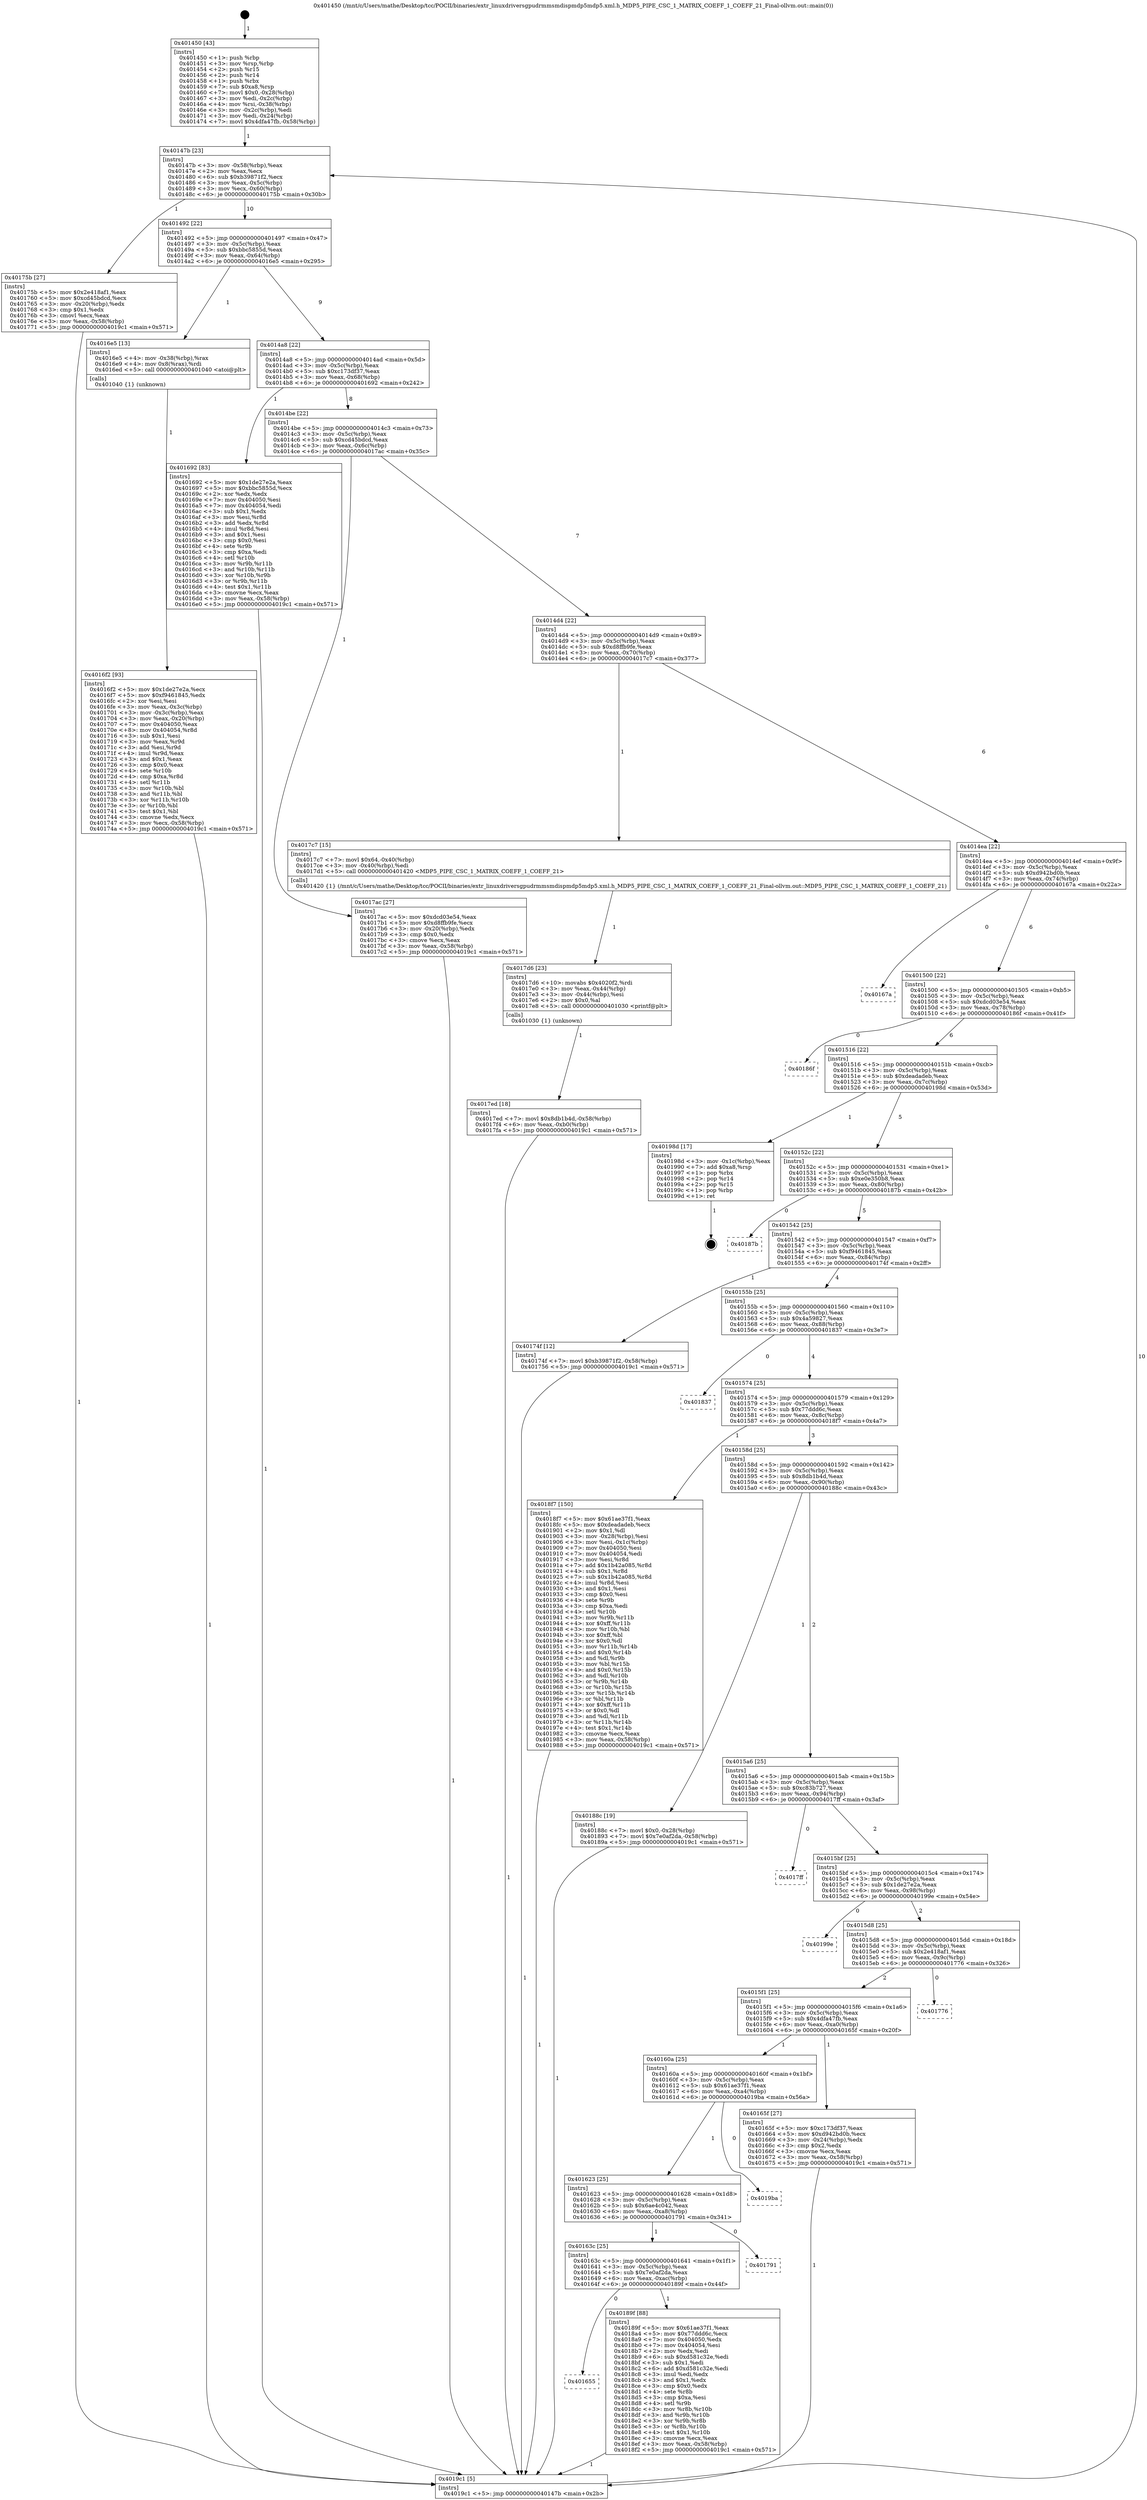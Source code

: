 digraph "0x401450" {
  label = "0x401450 (/mnt/c/Users/mathe/Desktop/tcc/POCII/binaries/extr_linuxdriversgpudrmmsmdispmdp5mdp5.xml.h_MDP5_PIPE_CSC_1_MATRIX_COEFF_1_COEFF_21_Final-ollvm.out::main(0))"
  labelloc = "t"
  node[shape=record]

  Entry [label="",width=0.3,height=0.3,shape=circle,fillcolor=black,style=filled]
  "0x40147b" [label="{
     0x40147b [23]\l
     | [instrs]\l
     &nbsp;&nbsp;0x40147b \<+3\>: mov -0x58(%rbp),%eax\l
     &nbsp;&nbsp;0x40147e \<+2\>: mov %eax,%ecx\l
     &nbsp;&nbsp;0x401480 \<+6\>: sub $0xb39871f2,%ecx\l
     &nbsp;&nbsp;0x401486 \<+3\>: mov %eax,-0x5c(%rbp)\l
     &nbsp;&nbsp;0x401489 \<+3\>: mov %ecx,-0x60(%rbp)\l
     &nbsp;&nbsp;0x40148c \<+6\>: je 000000000040175b \<main+0x30b\>\l
  }"]
  "0x40175b" [label="{
     0x40175b [27]\l
     | [instrs]\l
     &nbsp;&nbsp;0x40175b \<+5\>: mov $0x2e418af1,%eax\l
     &nbsp;&nbsp;0x401760 \<+5\>: mov $0xcd45bdcd,%ecx\l
     &nbsp;&nbsp;0x401765 \<+3\>: mov -0x20(%rbp),%edx\l
     &nbsp;&nbsp;0x401768 \<+3\>: cmp $0x1,%edx\l
     &nbsp;&nbsp;0x40176b \<+3\>: cmovl %ecx,%eax\l
     &nbsp;&nbsp;0x40176e \<+3\>: mov %eax,-0x58(%rbp)\l
     &nbsp;&nbsp;0x401771 \<+5\>: jmp 00000000004019c1 \<main+0x571\>\l
  }"]
  "0x401492" [label="{
     0x401492 [22]\l
     | [instrs]\l
     &nbsp;&nbsp;0x401492 \<+5\>: jmp 0000000000401497 \<main+0x47\>\l
     &nbsp;&nbsp;0x401497 \<+3\>: mov -0x5c(%rbp),%eax\l
     &nbsp;&nbsp;0x40149a \<+5\>: sub $0xbbc5855d,%eax\l
     &nbsp;&nbsp;0x40149f \<+3\>: mov %eax,-0x64(%rbp)\l
     &nbsp;&nbsp;0x4014a2 \<+6\>: je 00000000004016e5 \<main+0x295\>\l
  }"]
  Exit [label="",width=0.3,height=0.3,shape=circle,fillcolor=black,style=filled,peripheries=2]
  "0x4016e5" [label="{
     0x4016e5 [13]\l
     | [instrs]\l
     &nbsp;&nbsp;0x4016e5 \<+4\>: mov -0x38(%rbp),%rax\l
     &nbsp;&nbsp;0x4016e9 \<+4\>: mov 0x8(%rax),%rdi\l
     &nbsp;&nbsp;0x4016ed \<+5\>: call 0000000000401040 \<atoi@plt\>\l
     | [calls]\l
     &nbsp;&nbsp;0x401040 \{1\} (unknown)\l
  }"]
  "0x4014a8" [label="{
     0x4014a8 [22]\l
     | [instrs]\l
     &nbsp;&nbsp;0x4014a8 \<+5\>: jmp 00000000004014ad \<main+0x5d\>\l
     &nbsp;&nbsp;0x4014ad \<+3\>: mov -0x5c(%rbp),%eax\l
     &nbsp;&nbsp;0x4014b0 \<+5\>: sub $0xc173df37,%eax\l
     &nbsp;&nbsp;0x4014b5 \<+3\>: mov %eax,-0x68(%rbp)\l
     &nbsp;&nbsp;0x4014b8 \<+6\>: je 0000000000401692 \<main+0x242\>\l
  }"]
  "0x401655" [label="{
     0x401655\l
  }", style=dashed]
  "0x401692" [label="{
     0x401692 [83]\l
     | [instrs]\l
     &nbsp;&nbsp;0x401692 \<+5\>: mov $0x1de27e2a,%eax\l
     &nbsp;&nbsp;0x401697 \<+5\>: mov $0xbbc5855d,%ecx\l
     &nbsp;&nbsp;0x40169c \<+2\>: xor %edx,%edx\l
     &nbsp;&nbsp;0x40169e \<+7\>: mov 0x404050,%esi\l
     &nbsp;&nbsp;0x4016a5 \<+7\>: mov 0x404054,%edi\l
     &nbsp;&nbsp;0x4016ac \<+3\>: sub $0x1,%edx\l
     &nbsp;&nbsp;0x4016af \<+3\>: mov %esi,%r8d\l
     &nbsp;&nbsp;0x4016b2 \<+3\>: add %edx,%r8d\l
     &nbsp;&nbsp;0x4016b5 \<+4\>: imul %r8d,%esi\l
     &nbsp;&nbsp;0x4016b9 \<+3\>: and $0x1,%esi\l
     &nbsp;&nbsp;0x4016bc \<+3\>: cmp $0x0,%esi\l
     &nbsp;&nbsp;0x4016bf \<+4\>: sete %r9b\l
     &nbsp;&nbsp;0x4016c3 \<+3\>: cmp $0xa,%edi\l
     &nbsp;&nbsp;0x4016c6 \<+4\>: setl %r10b\l
     &nbsp;&nbsp;0x4016ca \<+3\>: mov %r9b,%r11b\l
     &nbsp;&nbsp;0x4016cd \<+3\>: and %r10b,%r11b\l
     &nbsp;&nbsp;0x4016d0 \<+3\>: xor %r10b,%r9b\l
     &nbsp;&nbsp;0x4016d3 \<+3\>: or %r9b,%r11b\l
     &nbsp;&nbsp;0x4016d6 \<+4\>: test $0x1,%r11b\l
     &nbsp;&nbsp;0x4016da \<+3\>: cmovne %ecx,%eax\l
     &nbsp;&nbsp;0x4016dd \<+3\>: mov %eax,-0x58(%rbp)\l
     &nbsp;&nbsp;0x4016e0 \<+5\>: jmp 00000000004019c1 \<main+0x571\>\l
  }"]
  "0x4014be" [label="{
     0x4014be [22]\l
     | [instrs]\l
     &nbsp;&nbsp;0x4014be \<+5\>: jmp 00000000004014c3 \<main+0x73\>\l
     &nbsp;&nbsp;0x4014c3 \<+3\>: mov -0x5c(%rbp),%eax\l
     &nbsp;&nbsp;0x4014c6 \<+5\>: sub $0xcd45bdcd,%eax\l
     &nbsp;&nbsp;0x4014cb \<+3\>: mov %eax,-0x6c(%rbp)\l
     &nbsp;&nbsp;0x4014ce \<+6\>: je 00000000004017ac \<main+0x35c\>\l
  }"]
  "0x40189f" [label="{
     0x40189f [88]\l
     | [instrs]\l
     &nbsp;&nbsp;0x40189f \<+5\>: mov $0x61ae37f1,%eax\l
     &nbsp;&nbsp;0x4018a4 \<+5\>: mov $0x77ddd6c,%ecx\l
     &nbsp;&nbsp;0x4018a9 \<+7\>: mov 0x404050,%edx\l
     &nbsp;&nbsp;0x4018b0 \<+7\>: mov 0x404054,%esi\l
     &nbsp;&nbsp;0x4018b7 \<+2\>: mov %edx,%edi\l
     &nbsp;&nbsp;0x4018b9 \<+6\>: sub $0xd581c32e,%edi\l
     &nbsp;&nbsp;0x4018bf \<+3\>: sub $0x1,%edi\l
     &nbsp;&nbsp;0x4018c2 \<+6\>: add $0xd581c32e,%edi\l
     &nbsp;&nbsp;0x4018c8 \<+3\>: imul %edi,%edx\l
     &nbsp;&nbsp;0x4018cb \<+3\>: and $0x1,%edx\l
     &nbsp;&nbsp;0x4018ce \<+3\>: cmp $0x0,%edx\l
     &nbsp;&nbsp;0x4018d1 \<+4\>: sete %r8b\l
     &nbsp;&nbsp;0x4018d5 \<+3\>: cmp $0xa,%esi\l
     &nbsp;&nbsp;0x4018d8 \<+4\>: setl %r9b\l
     &nbsp;&nbsp;0x4018dc \<+3\>: mov %r8b,%r10b\l
     &nbsp;&nbsp;0x4018df \<+3\>: and %r9b,%r10b\l
     &nbsp;&nbsp;0x4018e2 \<+3\>: xor %r9b,%r8b\l
     &nbsp;&nbsp;0x4018e5 \<+3\>: or %r8b,%r10b\l
     &nbsp;&nbsp;0x4018e8 \<+4\>: test $0x1,%r10b\l
     &nbsp;&nbsp;0x4018ec \<+3\>: cmovne %ecx,%eax\l
     &nbsp;&nbsp;0x4018ef \<+3\>: mov %eax,-0x58(%rbp)\l
     &nbsp;&nbsp;0x4018f2 \<+5\>: jmp 00000000004019c1 \<main+0x571\>\l
  }"]
  "0x4017ac" [label="{
     0x4017ac [27]\l
     | [instrs]\l
     &nbsp;&nbsp;0x4017ac \<+5\>: mov $0xdcd03e54,%eax\l
     &nbsp;&nbsp;0x4017b1 \<+5\>: mov $0xd8ffb9fe,%ecx\l
     &nbsp;&nbsp;0x4017b6 \<+3\>: mov -0x20(%rbp),%edx\l
     &nbsp;&nbsp;0x4017b9 \<+3\>: cmp $0x0,%edx\l
     &nbsp;&nbsp;0x4017bc \<+3\>: cmove %ecx,%eax\l
     &nbsp;&nbsp;0x4017bf \<+3\>: mov %eax,-0x58(%rbp)\l
     &nbsp;&nbsp;0x4017c2 \<+5\>: jmp 00000000004019c1 \<main+0x571\>\l
  }"]
  "0x4014d4" [label="{
     0x4014d4 [22]\l
     | [instrs]\l
     &nbsp;&nbsp;0x4014d4 \<+5\>: jmp 00000000004014d9 \<main+0x89\>\l
     &nbsp;&nbsp;0x4014d9 \<+3\>: mov -0x5c(%rbp),%eax\l
     &nbsp;&nbsp;0x4014dc \<+5\>: sub $0xd8ffb9fe,%eax\l
     &nbsp;&nbsp;0x4014e1 \<+3\>: mov %eax,-0x70(%rbp)\l
     &nbsp;&nbsp;0x4014e4 \<+6\>: je 00000000004017c7 \<main+0x377\>\l
  }"]
  "0x40163c" [label="{
     0x40163c [25]\l
     | [instrs]\l
     &nbsp;&nbsp;0x40163c \<+5\>: jmp 0000000000401641 \<main+0x1f1\>\l
     &nbsp;&nbsp;0x401641 \<+3\>: mov -0x5c(%rbp),%eax\l
     &nbsp;&nbsp;0x401644 \<+5\>: sub $0x7e0af2da,%eax\l
     &nbsp;&nbsp;0x401649 \<+6\>: mov %eax,-0xac(%rbp)\l
     &nbsp;&nbsp;0x40164f \<+6\>: je 000000000040189f \<main+0x44f\>\l
  }"]
  "0x4017c7" [label="{
     0x4017c7 [15]\l
     | [instrs]\l
     &nbsp;&nbsp;0x4017c7 \<+7\>: movl $0x64,-0x40(%rbp)\l
     &nbsp;&nbsp;0x4017ce \<+3\>: mov -0x40(%rbp),%edi\l
     &nbsp;&nbsp;0x4017d1 \<+5\>: call 0000000000401420 \<MDP5_PIPE_CSC_1_MATRIX_COEFF_1_COEFF_21\>\l
     | [calls]\l
     &nbsp;&nbsp;0x401420 \{1\} (/mnt/c/Users/mathe/Desktop/tcc/POCII/binaries/extr_linuxdriversgpudrmmsmdispmdp5mdp5.xml.h_MDP5_PIPE_CSC_1_MATRIX_COEFF_1_COEFF_21_Final-ollvm.out::MDP5_PIPE_CSC_1_MATRIX_COEFF_1_COEFF_21)\l
  }"]
  "0x4014ea" [label="{
     0x4014ea [22]\l
     | [instrs]\l
     &nbsp;&nbsp;0x4014ea \<+5\>: jmp 00000000004014ef \<main+0x9f\>\l
     &nbsp;&nbsp;0x4014ef \<+3\>: mov -0x5c(%rbp),%eax\l
     &nbsp;&nbsp;0x4014f2 \<+5\>: sub $0xd942bd0b,%eax\l
     &nbsp;&nbsp;0x4014f7 \<+3\>: mov %eax,-0x74(%rbp)\l
     &nbsp;&nbsp;0x4014fa \<+6\>: je 000000000040167a \<main+0x22a\>\l
  }"]
  "0x401791" [label="{
     0x401791\l
  }", style=dashed]
  "0x40167a" [label="{
     0x40167a\l
  }", style=dashed]
  "0x401500" [label="{
     0x401500 [22]\l
     | [instrs]\l
     &nbsp;&nbsp;0x401500 \<+5\>: jmp 0000000000401505 \<main+0xb5\>\l
     &nbsp;&nbsp;0x401505 \<+3\>: mov -0x5c(%rbp),%eax\l
     &nbsp;&nbsp;0x401508 \<+5\>: sub $0xdcd03e54,%eax\l
     &nbsp;&nbsp;0x40150d \<+3\>: mov %eax,-0x78(%rbp)\l
     &nbsp;&nbsp;0x401510 \<+6\>: je 000000000040186f \<main+0x41f\>\l
  }"]
  "0x401623" [label="{
     0x401623 [25]\l
     | [instrs]\l
     &nbsp;&nbsp;0x401623 \<+5\>: jmp 0000000000401628 \<main+0x1d8\>\l
     &nbsp;&nbsp;0x401628 \<+3\>: mov -0x5c(%rbp),%eax\l
     &nbsp;&nbsp;0x40162b \<+5\>: sub $0x6ae4c042,%eax\l
     &nbsp;&nbsp;0x401630 \<+6\>: mov %eax,-0xa8(%rbp)\l
     &nbsp;&nbsp;0x401636 \<+6\>: je 0000000000401791 \<main+0x341\>\l
  }"]
  "0x40186f" [label="{
     0x40186f\l
  }", style=dashed]
  "0x401516" [label="{
     0x401516 [22]\l
     | [instrs]\l
     &nbsp;&nbsp;0x401516 \<+5\>: jmp 000000000040151b \<main+0xcb\>\l
     &nbsp;&nbsp;0x40151b \<+3\>: mov -0x5c(%rbp),%eax\l
     &nbsp;&nbsp;0x40151e \<+5\>: sub $0xdeadadeb,%eax\l
     &nbsp;&nbsp;0x401523 \<+3\>: mov %eax,-0x7c(%rbp)\l
     &nbsp;&nbsp;0x401526 \<+6\>: je 000000000040198d \<main+0x53d\>\l
  }"]
  "0x4019ba" [label="{
     0x4019ba\l
  }", style=dashed]
  "0x40198d" [label="{
     0x40198d [17]\l
     | [instrs]\l
     &nbsp;&nbsp;0x40198d \<+3\>: mov -0x1c(%rbp),%eax\l
     &nbsp;&nbsp;0x401990 \<+7\>: add $0xa8,%rsp\l
     &nbsp;&nbsp;0x401997 \<+1\>: pop %rbx\l
     &nbsp;&nbsp;0x401998 \<+2\>: pop %r14\l
     &nbsp;&nbsp;0x40199a \<+2\>: pop %r15\l
     &nbsp;&nbsp;0x40199c \<+1\>: pop %rbp\l
     &nbsp;&nbsp;0x40199d \<+1\>: ret\l
  }"]
  "0x40152c" [label="{
     0x40152c [22]\l
     | [instrs]\l
     &nbsp;&nbsp;0x40152c \<+5\>: jmp 0000000000401531 \<main+0xe1\>\l
     &nbsp;&nbsp;0x401531 \<+3\>: mov -0x5c(%rbp),%eax\l
     &nbsp;&nbsp;0x401534 \<+5\>: sub $0xe0e350b8,%eax\l
     &nbsp;&nbsp;0x401539 \<+3\>: mov %eax,-0x80(%rbp)\l
     &nbsp;&nbsp;0x40153c \<+6\>: je 000000000040187b \<main+0x42b\>\l
  }"]
  "0x4017ed" [label="{
     0x4017ed [18]\l
     | [instrs]\l
     &nbsp;&nbsp;0x4017ed \<+7\>: movl $0x8db1b4d,-0x58(%rbp)\l
     &nbsp;&nbsp;0x4017f4 \<+6\>: mov %eax,-0xb0(%rbp)\l
     &nbsp;&nbsp;0x4017fa \<+5\>: jmp 00000000004019c1 \<main+0x571\>\l
  }"]
  "0x40187b" [label="{
     0x40187b\l
  }", style=dashed]
  "0x401542" [label="{
     0x401542 [25]\l
     | [instrs]\l
     &nbsp;&nbsp;0x401542 \<+5\>: jmp 0000000000401547 \<main+0xf7\>\l
     &nbsp;&nbsp;0x401547 \<+3\>: mov -0x5c(%rbp),%eax\l
     &nbsp;&nbsp;0x40154a \<+5\>: sub $0xf9461845,%eax\l
     &nbsp;&nbsp;0x40154f \<+6\>: mov %eax,-0x84(%rbp)\l
     &nbsp;&nbsp;0x401555 \<+6\>: je 000000000040174f \<main+0x2ff\>\l
  }"]
  "0x4017d6" [label="{
     0x4017d6 [23]\l
     | [instrs]\l
     &nbsp;&nbsp;0x4017d6 \<+10\>: movabs $0x4020f2,%rdi\l
     &nbsp;&nbsp;0x4017e0 \<+3\>: mov %eax,-0x44(%rbp)\l
     &nbsp;&nbsp;0x4017e3 \<+3\>: mov -0x44(%rbp),%esi\l
     &nbsp;&nbsp;0x4017e6 \<+2\>: mov $0x0,%al\l
     &nbsp;&nbsp;0x4017e8 \<+5\>: call 0000000000401030 \<printf@plt\>\l
     | [calls]\l
     &nbsp;&nbsp;0x401030 \{1\} (unknown)\l
  }"]
  "0x40174f" [label="{
     0x40174f [12]\l
     | [instrs]\l
     &nbsp;&nbsp;0x40174f \<+7\>: movl $0xb39871f2,-0x58(%rbp)\l
     &nbsp;&nbsp;0x401756 \<+5\>: jmp 00000000004019c1 \<main+0x571\>\l
  }"]
  "0x40155b" [label="{
     0x40155b [25]\l
     | [instrs]\l
     &nbsp;&nbsp;0x40155b \<+5\>: jmp 0000000000401560 \<main+0x110\>\l
     &nbsp;&nbsp;0x401560 \<+3\>: mov -0x5c(%rbp),%eax\l
     &nbsp;&nbsp;0x401563 \<+5\>: sub $0x4a59827,%eax\l
     &nbsp;&nbsp;0x401568 \<+6\>: mov %eax,-0x88(%rbp)\l
     &nbsp;&nbsp;0x40156e \<+6\>: je 0000000000401837 \<main+0x3e7\>\l
  }"]
  "0x4016f2" [label="{
     0x4016f2 [93]\l
     | [instrs]\l
     &nbsp;&nbsp;0x4016f2 \<+5\>: mov $0x1de27e2a,%ecx\l
     &nbsp;&nbsp;0x4016f7 \<+5\>: mov $0xf9461845,%edx\l
     &nbsp;&nbsp;0x4016fc \<+2\>: xor %esi,%esi\l
     &nbsp;&nbsp;0x4016fe \<+3\>: mov %eax,-0x3c(%rbp)\l
     &nbsp;&nbsp;0x401701 \<+3\>: mov -0x3c(%rbp),%eax\l
     &nbsp;&nbsp;0x401704 \<+3\>: mov %eax,-0x20(%rbp)\l
     &nbsp;&nbsp;0x401707 \<+7\>: mov 0x404050,%eax\l
     &nbsp;&nbsp;0x40170e \<+8\>: mov 0x404054,%r8d\l
     &nbsp;&nbsp;0x401716 \<+3\>: sub $0x1,%esi\l
     &nbsp;&nbsp;0x401719 \<+3\>: mov %eax,%r9d\l
     &nbsp;&nbsp;0x40171c \<+3\>: add %esi,%r9d\l
     &nbsp;&nbsp;0x40171f \<+4\>: imul %r9d,%eax\l
     &nbsp;&nbsp;0x401723 \<+3\>: and $0x1,%eax\l
     &nbsp;&nbsp;0x401726 \<+3\>: cmp $0x0,%eax\l
     &nbsp;&nbsp;0x401729 \<+4\>: sete %r10b\l
     &nbsp;&nbsp;0x40172d \<+4\>: cmp $0xa,%r8d\l
     &nbsp;&nbsp;0x401731 \<+4\>: setl %r11b\l
     &nbsp;&nbsp;0x401735 \<+3\>: mov %r10b,%bl\l
     &nbsp;&nbsp;0x401738 \<+3\>: and %r11b,%bl\l
     &nbsp;&nbsp;0x40173b \<+3\>: xor %r11b,%r10b\l
     &nbsp;&nbsp;0x40173e \<+3\>: or %r10b,%bl\l
     &nbsp;&nbsp;0x401741 \<+3\>: test $0x1,%bl\l
     &nbsp;&nbsp;0x401744 \<+3\>: cmovne %edx,%ecx\l
     &nbsp;&nbsp;0x401747 \<+3\>: mov %ecx,-0x58(%rbp)\l
     &nbsp;&nbsp;0x40174a \<+5\>: jmp 00000000004019c1 \<main+0x571\>\l
  }"]
  "0x401837" [label="{
     0x401837\l
  }", style=dashed]
  "0x401574" [label="{
     0x401574 [25]\l
     | [instrs]\l
     &nbsp;&nbsp;0x401574 \<+5\>: jmp 0000000000401579 \<main+0x129\>\l
     &nbsp;&nbsp;0x401579 \<+3\>: mov -0x5c(%rbp),%eax\l
     &nbsp;&nbsp;0x40157c \<+5\>: sub $0x77ddd6c,%eax\l
     &nbsp;&nbsp;0x401581 \<+6\>: mov %eax,-0x8c(%rbp)\l
     &nbsp;&nbsp;0x401587 \<+6\>: je 00000000004018f7 \<main+0x4a7\>\l
  }"]
  "0x401450" [label="{
     0x401450 [43]\l
     | [instrs]\l
     &nbsp;&nbsp;0x401450 \<+1\>: push %rbp\l
     &nbsp;&nbsp;0x401451 \<+3\>: mov %rsp,%rbp\l
     &nbsp;&nbsp;0x401454 \<+2\>: push %r15\l
     &nbsp;&nbsp;0x401456 \<+2\>: push %r14\l
     &nbsp;&nbsp;0x401458 \<+1\>: push %rbx\l
     &nbsp;&nbsp;0x401459 \<+7\>: sub $0xa8,%rsp\l
     &nbsp;&nbsp;0x401460 \<+7\>: movl $0x0,-0x28(%rbp)\l
     &nbsp;&nbsp;0x401467 \<+3\>: mov %edi,-0x2c(%rbp)\l
     &nbsp;&nbsp;0x40146a \<+4\>: mov %rsi,-0x38(%rbp)\l
     &nbsp;&nbsp;0x40146e \<+3\>: mov -0x2c(%rbp),%edi\l
     &nbsp;&nbsp;0x401471 \<+3\>: mov %edi,-0x24(%rbp)\l
     &nbsp;&nbsp;0x401474 \<+7\>: movl $0x4dfa47fb,-0x58(%rbp)\l
  }"]
  "0x4018f7" [label="{
     0x4018f7 [150]\l
     | [instrs]\l
     &nbsp;&nbsp;0x4018f7 \<+5\>: mov $0x61ae37f1,%eax\l
     &nbsp;&nbsp;0x4018fc \<+5\>: mov $0xdeadadeb,%ecx\l
     &nbsp;&nbsp;0x401901 \<+2\>: mov $0x1,%dl\l
     &nbsp;&nbsp;0x401903 \<+3\>: mov -0x28(%rbp),%esi\l
     &nbsp;&nbsp;0x401906 \<+3\>: mov %esi,-0x1c(%rbp)\l
     &nbsp;&nbsp;0x401909 \<+7\>: mov 0x404050,%esi\l
     &nbsp;&nbsp;0x401910 \<+7\>: mov 0x404054,%edi\l
     &nbsp;&nbsp;0x401917 \<+3\>: mov %esi,%r8d\l
     &nbsp;&nbsp;0x40191a \<+7\>: add $0x1b42a085,%r8d\l
     &nbsp;&nbsp;0x401921 \<+4\>: sub $0x1,%r8d\l
     &nbsp;&nbsp;0x401925 \<+7\>: sub $0x1b42a085,%r8d\l
     &nbsp;&nbsp;0x40192c \<+4\>: imul %r8d,%esi\l
     &nbsp;&nbsp;0x401930 \<+3\>: and $0x1,%esi\l
     &nbsp;&nbsp;0x401933 \<+3\>: cmp $0x0,%esi\l
     &nbsp;&nbsp;0x401936 \<+4\>: sete %r9b\l
     &nbsp;&nbsp;0x40193a \<+3\>: cmp $0xa,%edi\l
     &nbsp;&nbsp;0x40193d \<+4\>: setl %r10b\l
     &nbsp;&nbsp;0x401941 \<+3\>: mov %r9b,%r11b\l
     &nbsp;&nbsp;0x401944 \<+4\>: xor $0xff,%r11b\l
     &nbsp;&nbsp;0x401948 \<+3\>: mov %r10b,%bl\l
     &nbsp;&nbsp;0x40194b \<+3\>: xor $0xff,%bl\l
     &nbsp;&nbsp;0x40194e \<+3\>: xor $0x0,%dl\l
     &nbsp;&nbsp;0x401951 \<+3\>: mov %r11b,%r14b\l
     &nbsp;&nbsp;0x401954 \<+4\>: and $0x0,%r14b\l
     &nbsp;&nbsp;0x401958 \<+3\>: and %dl,%r9b\l
     &nbsp;&nbsp;0x40195b \<+3\>: mov %bl,%r15b\l
     &nbsp;&nbsp;0x40195e \<+4\>: and $0x0,%r15b\l
     &nbsp;&nbsp;0x401962 \<+3\>: and %dl,%r10b\l
     &nbsp;&nbsp;0x401965 \<+3\>: or %r9b,%r14b\l
     &nbsp;&nbsp;0x401968 \<+3\>: or %r10b,%r15b\l
     &nbsp;&nbsp;0x40196b \<+3\>: xor %r15b,%r14b\l
     &nbsp;&nbsp;0x40196e \<+3\>: or %bl,%r11b\l
     &nbsp;&nbsp;0x401971 \<+4\>: xor $0xff,%r11b\l
     &nbsp;&nbsp;0x401975 \<+3\>: or $0x0,%dl\l
     &nbsp;&nbsp;0x401978 \<+3\>: and %dl,%r11b\l
     &nbsp;&nbsp;0x40197b \<+3\>: or %r11b,%r14b\l
     &nbsp;&nbsp;0x40197e \<+4\>: test $0x1,%r14b\l
     &nbsp;&nbsp;0x401982 \<+3\>: cmovne %ecx,%eax\l
     &nbsp;&nbsp;0x401985 \<+3\>: mov %eax,-0x58(%rbp)\l
     &nbsp;&nbsp;0x401988 \<+5\>: jmp 00000000004019c1 \<main+0x571\>\l
  }"]
  "0x40158d" [label="{
     0x40158d [25]\l
     | [instrs]\l
     &nbsp;&nbsp;0x40158d \<+5\>: jmp 0000000000401592 \<main+0x142\>\l
     &nbsp;&nbsp;0x401592 \<+3\>: mov -0x5c(%rbp),%eax\l
     &nbsp;&nbsp;0x401595 \<+5\>: sub $0x8db1b4d,%eax\l
     &nbsp;&nbsp;0x40159a \<+6\>: mov %eax,-0x90(%rbp)\l
     &nbsp;&nbsp;0x4015a0 \<+6\>: je 000000000040188c \<main+0x43c\>\l
  }"]
  "0x4019c1" [label="{
     0x4019c1 [5]\l
     | [instrs]\l
     &nbsp;&nbsp;0x4019c1 \<+5\>: jmp 000000000040147b \<main+0x2b\>\l
  }"]
  "0x40188c" [label="{
     0x40188c [19]\l
     | [instrs]\l
     &nbsp;&nbsp;0x40188c \<+7\>: movl $0x0,-0x28(%rbp)\l
     &nbsp;&nbsp;0x401893 \<+7\>: movl $0x7e0af2da,-0x58(%rbp)\l
     &nbsp;&nbsp;0x40189a \<+5\>: jmp 00000000004019c1 \<main+0x571\>\l
  }"]
  "0x4015a6" [label="{
     0x4015a6 [25]\l
     | [instrs]\l
     &nbsp;&nbsp;0x4015a6 \<+5\>: jmp 00000000004015ab \<main+0x15b\>\l
     &nbsp;&nbsp;0x4015ab \<+3\>: mov -0x5c(%rbp),%eax\l
     &nbsp;&nbsp;0x4015ae \<+5\>: sub $0xc83b727,%eax\l
     &nbsp;&nbsp;0x4015b3 \<+6\>: mov %eax,-0x94(%rbp)\l
     &nbsp;&nbsp;0x4015b9 \<+6\>: je 00000000004017ff \<main+0x3af\>\l
  }"]
  "0x40160a" [label="{
     0x40160a [25]\l
     | [instrs]\l
     &nbsp;&nbsp;0x40160a \<+5\>: jmp 000000000040160f \<main+0x1bf\>\l
     &nbsp;&nbsp;0x40160f \<+3\>: mov -0x5c(%rbp),%eax\l
     &nbsp;&nbsp;0x401612 \<+5\>: sub $0x61ae37f1,%eax\l
     &nbsp;&nbsp;0x401617 \<+6\>: mov %eax,-0xa4(%rbp)\l
     &nbsp;&nbsp;0x40161d \<+6\>: je 00000000004019ba \<main+0x56a\>\l
  }"]
  "0x4017ff" [label="{
     0x4017ff\l
  }", style=dashed]
  "0x4015bf" [label="{
     0x4015bf [25]\l
     | [instrs]\l
     &nbsp;&nbsp;0x4015bf \<+5\>: jmp 00000000004015c4 \<main+0x174\>\l
     &nbsp;&nbsp;0x4015c4 \<+3\>: mov -0x5c(%rbp),%eax\l
     &nbsp;&nbsp;0x4015c7 \<+5\>: sub $0x1de27e2a,%eax\l
     &nbsp;&nbsp;0x4015cc \<+6\>: mov %eax,-0x98(%rbp)\l
     &nbsp;&nbsp;0x4015d2 \<+6\>: je 000000000040199e \<main+0x54e\>\l
  }"]
  "0x40165f" [label="{
     0x40165f [27]\l
     | [instrs]\l
     &nbsp;&nbsp;0x40165f \<+5\>: mov $0xc173df37,%eax\l
     &nbsp;&nbsp;0x401664 \<+5\>: mov $0xd942bd0b,%ecx\l
     &nbsp;&nbsp;0x401669 \<+3\>: mov -0x24(%rbp),%edx\l
     &nbsp;&nbsp;0x40166c \<+3\>: cmp $0x2,%edx\l
     &nbsp;&nbsp;0x40166f \<+3\>: cmovne %ecx,%eax\l
     &nbsp;&nbsp;0x401672 \<+3\>: mov %eax,-0x58(%rbp)\l
     &nbsp;&nbsp;0x401675 \<+5\>: jmp 00000000004019c1 \<main+0x571\>\l
  }"]
  "0x40199e" [label="{
     0x40199e\l
  }", style=dashed]
  "0x4015d8" [label="{
     0x4015d8 [25]\l
     | [instrs]\l
     &nbsp;&nbsp;0x4015d8 \<+5\>: jmp 00000000004015dd \<main+0x18d\>\l
     &nbsp;&nbsp;0x4015dd \<+3\>: mov -0x5c(%rbp),%eax\l
     &nbsp;&nbsp;0x4015e0 \<+5\>: sub $0x2e418af1,%eax\l
     &nbsp;&nbsp;0x4015e5 \<+6\>: mov %eax,-0x9c(%rbp)\l
     &nbsp;&nbsp;0x4015eb \<+6\>: je 0000000000401776 \<main+0x326\>\l
  }"]
  "0x4015f1" [label="{
     0x4015f1 [25]\l
     | [instrs]\l
     &nbsp;&nbsp;0x4015f1 \<+5\>: jmp 00000000004015f6 \<main+0x1a6\>\l
     &nbsp;&nbsp;0x4015f6 \<+3\>: mov -0x5c(%rbp),%eax\l
     &nbsp;&nbsp;0x4015f9 \<+5\>: sub $0x4dfa47fb,%eax\l
     &nbsp;&nbsp;0x4015fe \<+6\>: mov %eax,-0xa0(%rbp)\l
     &nbsp;&nbsp;0x401604 \<+6\>: je 000000000040165f \<main+0x20f\>\l
  }"]
  "0x401776" [label="{
     0x401776\l
  }", style=dashed]
  Entry -> "0x401450" [label=" 1"]
  "0x40147b" -> "0x40175b" [label=" 1"]
  "0x40147b" -> "0x401492" [label=" 10"]
  "0x40198d" -> Exit [label=" 1"]
  "0x401492" -> "0x4016e5" [label=" 1"]
  "0x401492" -> "0x4014a8" [label=" 9"]
  "0x4018f7" -> "0x4019c1" [label=" 1"]
  "0x4014a8" -> "0x401692" [label=" 1"]
  "0x4014a8" -> "0x4014be" [label=" 8"]
  "0x40189f" -> "0x4019c1" [label=" 1"]
  "0x4014be" -> "0x4017ac" [label=" 1"]
  "0x4014be" -> "0x4014d4" [label=" 7"]
  "0x40163c" -> "0x401655" [label=" 0"]
  "0x4014d4" -> "0x4017c7" [label=" 1"]
  "0x4014d4" -> "0x4014ea" [label=" 6"]
  "0x40163c" -> "0x40189f" [label=" 1"]
  "0x4014ea" -> "0x40167a" [label=" 0"]
  "0x4014ea" -> "0x401500" [label=" 6"]
  "0x401623" -> "0x40163c" [label=" 1"]
  "0x401500" -> "0x40186f" [label=" 0"]
  "0x401500" -> "0x401516" [label=" 6"]
  "0x401623" -> "0x401791" [label=" 0"]
  "0x401516" -> "0x40198d" [label=" 1"]
  "0x401516" -> "0x40152c" [label=" 5"]
  "0x40160a" -> "0x401623" [label=" 1"]
  "0x40152c" -> "0x40187b" [label=" 0"]
  "0x40152c" -> "0x401542" [label=" 5"]
  "0x40160a" -> "0x4019ba" [label=" 0"]
  "0x401542" -> "0x40174f" [label=" 1"]
  "0x401542" -> "0x40155b" [label=" 4"]
  "0x40188c" -> "0x4019c1" [label=" 1"]
  "0x40155b" -> "0x401837" [label=" 0"]
  "0x40155b" -> "0x401574" [label=" 4"]
  "0x4017ed" -> "0x4019c1" [label=" 1"]
  "0x401574" -> "0x4018f7" [label=" 1"]
  "0x401574" -> "0x40158d" [label=" 3"]
  "0x4017d6" -> "0x4017ed" [label=" 1"]
  "0x40158d" -> "0x40188c" [label=" 1"]
  "0x40158d" -> "0x4015a6" [label=" 2"]
  "0x4017c7" -> "0x4017d6" [label=" 1"]
  "0x4015a6" -> "0x4017ff" [label=" 0"]
  "0x4015a6" -> "0x4015bf" [label=" 2"]
  "0x4017ac" -> "0x4019c1" [label=" 1"]
  "0x4015bf" -> "0x40199e" [label=" 0"]
  "0x4015bf" -> "0x4015d8" [label=" 2"]
  "0x40175b" -> "0x4019c1" [label=" 1"]
  "0x4015d8" -> "0x401776" [label=" 0"]
  "0x4015d8" -> "0x4015f1" [label=" 2"]
  "0x40174f" -> "0x4019c1" [label=" 1"]
  "0x4015f1" -> "0x40165f" [label=" 1"]
  "0x4015f1" -> "0x40160a" [label=" 1"]
  "0x40165f" -> "0x4019c1" [label=" 1"]
  "0x401450" -> "0x40147b" [label=" 1"]
  "0x4019c1" -> "0x40147b" [label=" 10"]
  "0x401692" -> "0x4019c1" [label=" 1"]
  "0x4016e5" -> "0x4016f2" [label=" 1"]
  "0x4016f2" -> "0x4019c1" [label=" 1"]
}
